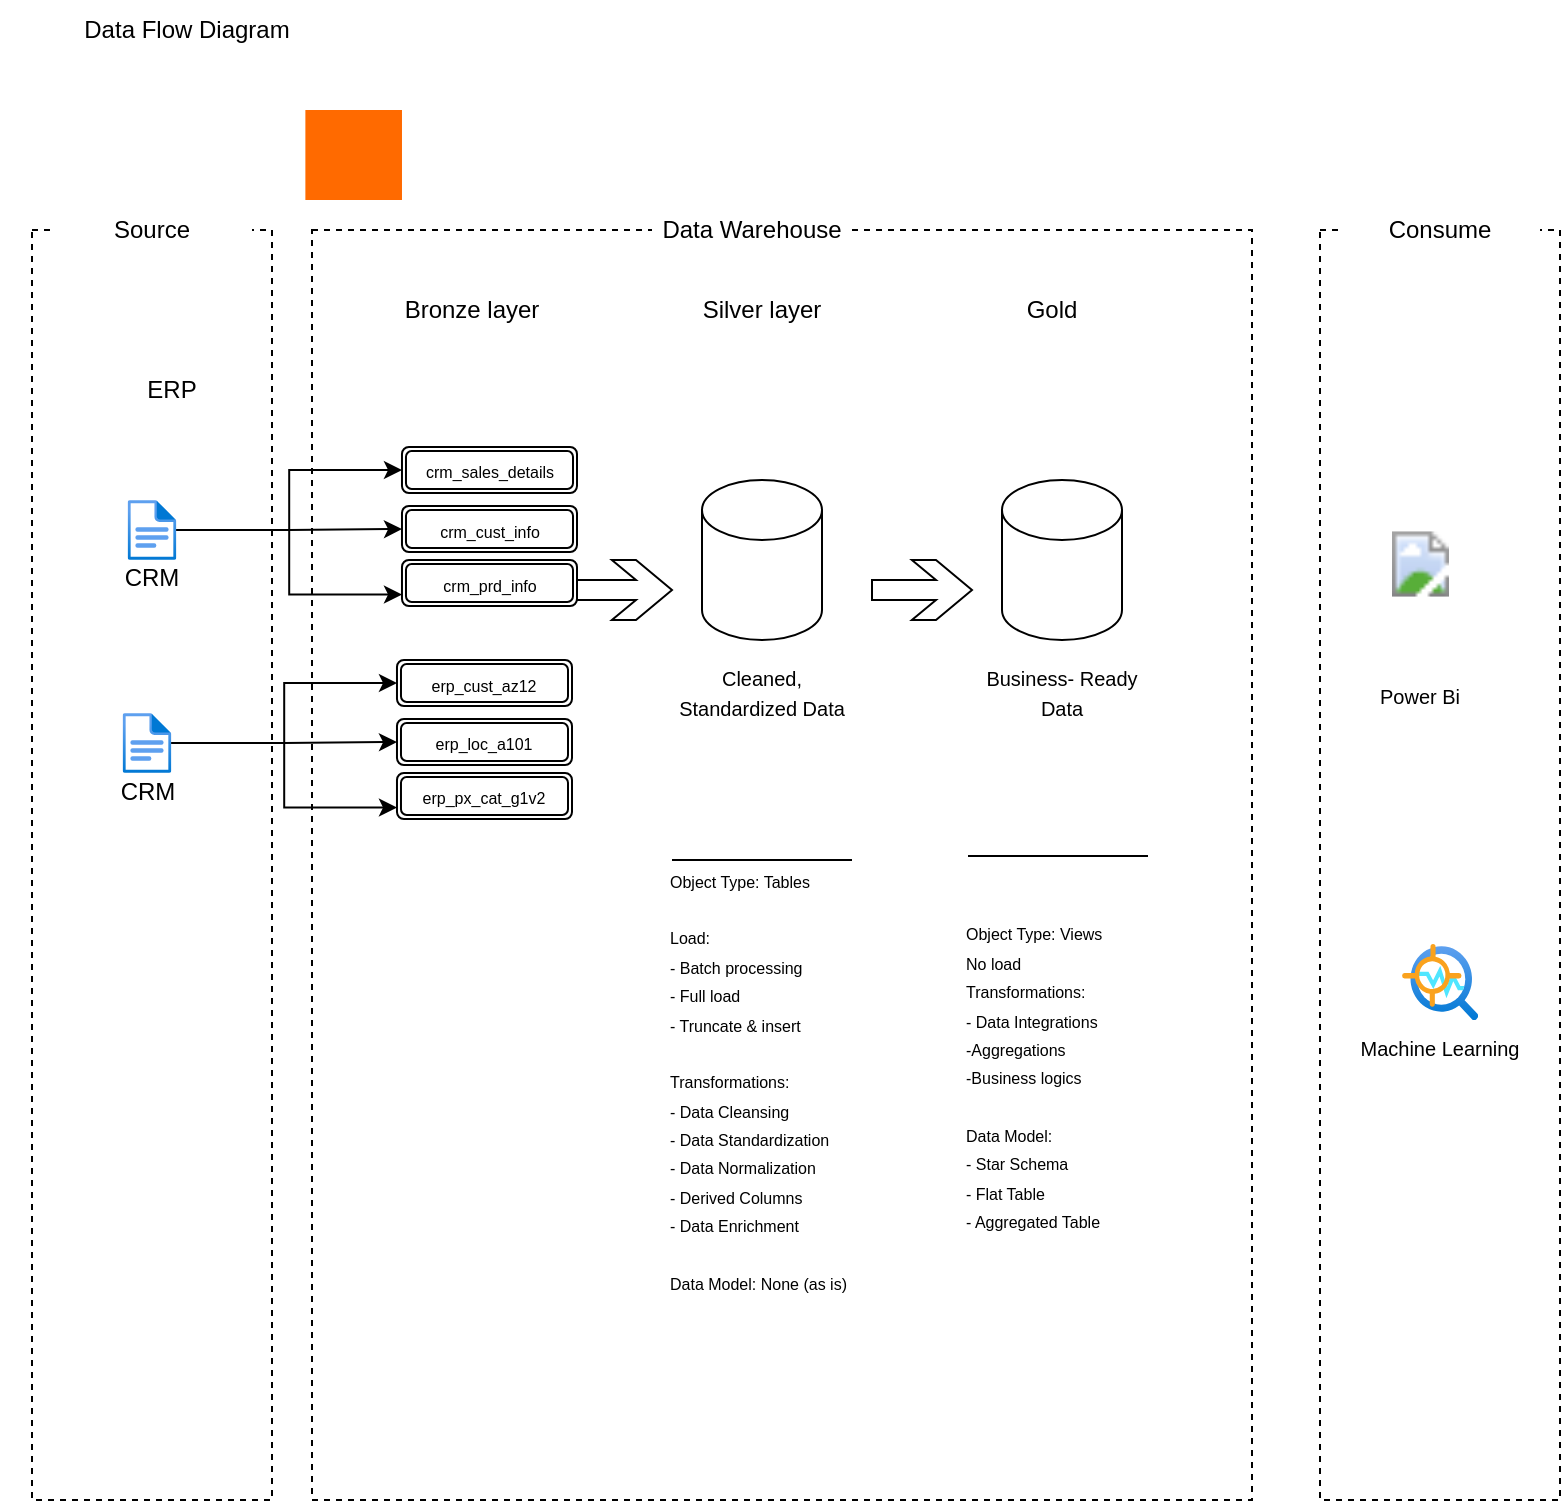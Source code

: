 <mxfile version="28.1.0">
  <diagram name="Page-1" id="9eNcNdjpe_rmlQSqDBOM">
    <mxGraphModel dx="1896" dy="839" grid="1" gridSize="10" guides="1" tooltips="1" connect="1" arrows="1" fold="1" page="1" pageScale="1" pageWidth="850" pageHeight="1100" math="0" shadow="0">
      <root>
        <mxCell id="0" />
        <mxCell id="1" parent="0" />
        <mxCell id="D_OYYlfNPROONWxUyXRz-1" value="" style="rounded=0;whiteSpace=wrap;html=1;fillColor=none;dashed=1;strokeColor=light-dark(#000000,#E6E6E6);" parent="1" vertex="1">
          <mxGeometry x="50" y="275" width="120" height="635" as="geometry" />
        </mxCell>
        <mxCell id="D_OYYlfNPROONWxUyXRz-3" value="Source" style="rounded=0;whiteSpace=wrap;html=1;strokeColor=none;fillColor=default;" parent="1" vertex="1">
          <mxGeometry x="60" y="260" width="100" height="30" as="geometry" />
        </mxCell>
        <mxCell id="D_OYYlfNPROONWxUyXRz-4" value="" style="rounded=0;whiteSpace=wrap;html=1;fillColor=none;dashed=1;strokeColor=light-dark(#000000,#E6E6E6);" parent="1" vertex="1">
          <mxGeometry x="190" y="275" width="470" height="635" as="geometry" />
        </mxCell>
        <mxCell id="D_OYYlfNPROONWxUyXRz-5" value="Data Warehouse" style="rounded=0;whiteSpace=wrap;html=1;strokeColor=none;fillColor=default;" parent="1" vertex="1">
          <mxGeometry x="360" y="260" width="100" height="30" as="geometry" />
        </mxCell>
        <mxCell id="D_OYYlfNPROONWxUyXRz-6" value="" style="rounded=0;whiteSpace=wrap;html=1;fillColor=none;dashed=1;strokeColor=light-dark(#000000,#E6E6E6);" parent="1" vertex="1">
          <mxGeometry x="694" y="275" width="120" height="635" as="geometry" />
        </mxCell>
        <mxCell id="D_OYYlfNPROONWxUyXRz-8" value="Consume" style="rounded=0;whiteSpace=wrap;html=1;strokeColor=none;fillColor=default;" parent="1" vertex="1">
          <mxGeometry x="704" y="260" width="100" height="30" as="geometry" />
        </mxCell>
        <mxCell id="D_OYYlfNPROONWxUyXRz-9" value="&lt;font style=&quot;color: light-dark(rgb(0, 0, 0), rgb(0, 0, 0));&quot;&gt;Bronze layer&lt;/font&gt;" style="rounded=0;whiteSpace=wrap;html=1;strokeColor=none;fillColor=light-dark(#FFFFFF,#FFB570);" parent="1" vertex="1">
          <mxGeometry x="220" y="300" width="100" height="30" as="geometry" />
        </mxCell>
        <mxCell id="D_OYYlfNPROONWxUyXRz-10" value="" style="rounded=0;whiteSpace=wrap;html=1;fillColor=none;dashed=1;strokeColor=light-dark(#FFFFFF,#FFB570);" parent="1" vertex="1">
          <mxGeometry x="210" y="340" width="130" height="550" as="geometry" />
        </mxCell>
        <mxCell id="D_OYYlfNPROONWxUyXRz-13" value="&lt;font style=&quot;color: light-dark(rgb(0, 0, 0), rgb(0, 0, 0));&quot;&gt;Silver layer&lt;/font&gt;" style="rounded=0;whiteSpace=wrap;html=1;strokeColor=none;fillColor=light-dark(#FFFFFF,#C9ADA7);" parent="1" vertex="1">
          <mxGeometry x="365" y="300" width="100" height="30" as="geometry" />
        </mxCell>
        <mxCell id="D_OYYlfNPROONWxUyXRz-14" value="" style="rounded=0;whiteSpace=wrap;html=1;fillColor=none;dashed=1;strokeColor=light-dark(#FFFFFF,#C9ADA7);" parent="1" vertex="1">
          <mxGeometry x="350" y="340" width="130" height="550" as="geometry" />
        </mxCell>
        <mxCell id="D_OYYlfNPROONWxUyXRz-15" value="&lt;font style=&quot;color: light-dark(rgb(0, 0, 0), rgb(0, 0, 0));&quot;&gt;Gold&lt;/font&gt;" style="rounded=0;whiteSpace=wrap;html=1;strokeColor=none;fillColor=light-dark(#FFFFFF,#FFB703);" parent="1" vertex="1">
          <mxGeometry x="510" y="300" width="100" height="30" as="geometry" />
        </mxCell>
        <mxCell id="D_OYYlfNPROONWxUyXRz-16" value="" style="rounded=0;whiteSpace=wrap;html=1;fillColor=none;dashed=1;strokeColor=light-dark(#FFFFFF,#FFB703);" parent="1" vertex="1">
          <mxGeometry x="500" y="340" width="130" height="550" as="geometry" />
        </mxCell>
        <mxCell id="D_OYYlfNPROONWxUyXRz-17" style="edgeStyle=orthogonalEdgeStyle;rounded=0;orthogonalLoop=1;jettySize=auto;html=1;exitX=0.5;exitY=1;exitDx=0;exitDy=0;" parent="1" source="D_OYYlfNPROONWxUyXRz-13" target="D_OYYlfNPROONWxUyXRz-13" edge="1">
          <mxGeometry relative="1" as="geometry" />
        </mxCell>
        <mxCell id="D_OYYlfNPROONWxUyXRz-19" value="CRM" style="rounded=0;whiteSpace=wrap;html=1;strokeColor=none;fillColor=none;" parent="1" vertex="1">
          <mxGeometry x="85" y="444" width="50" height="10" as="geometry" />
        </mxCell>
        <mxCell id="D_OYYlfNPROONWxUyXRz-21" value="ERP" style="rounded=0;whiteSpace=wrap;html=1;strokeColor=none;fillColor=none;" parent="1" vertex="1">
          <mxGeometry x="70" y="350" width="100" height="10" as="geometry" />
        </mxCell>
        <mxCell id="D_OYYlfNPROONWxUyXRz-26" value="" style="shape=cylinder3;whiteSpace=wrap;html=1;boundedLbl=1;backgroundOutline=1;size=15;strokeColor=light-dark(#000000,#C9ADA7);" parent="1" vertex="1">
          <mxGeometry x="385" y="400" width="60" height="80" as="geometry" />
        </mxCell>
        <mxCell id="D_OYYlfNPROONWxUyXRz-27" value="" style="shape=cylinder3;whiteSpace=wrap;html=1;boundedLbl=1;backgroundOutline=1;size=15;strokeColor=light-dark(#000000,#FFB703);" parent="1" vertex="1">
          <mxGeometry x="535" y="400" width="60" height="80" as="geometry" />
        </mxCell>
        <mxCell id="D_OYYlfNPROONWxUyXRz-68" style="edgeStyle=orthogonalEdgeStyle;rounded=0;orthogonalLoop=1;jettySize=auto;html=1;entryX=0;entryY=0.5;entryDx=0;entryDy=0;" parent="1" source="D_OYYlfNPROONWxUyXRz-33" target="D_OYYlfNPROONWxUyXRz-64" edge="1">
          <mxGeometry relative="1" as="geometry" />
        </mxCell>
        <mxCell id="D_OYYlfNPROONWxUyXRz-69" style="edgeStyle=orthogonalEdgeStyle;rounded=0;orthogonalLoop=1;jettySize=auto;html=1;entryX=0;entryY=0.5;entryDx=0;entryDy=0;" parent="1" source="D_OYYlfNPROONWxUyXRz-33" target="D_OYYlfNPROONWxUyXRz-66" edge="1">
          <mxGeometry relative="1" as="geometry" />
        </mxCell>
        <mxCell id="D_OYYlfNPROONWxUyXRz-70" style="edgeStyle=orthogonalEdgeStyle;rounded=0;orthogonalLoop=1;jettySize=auto;html=1;entryX=0;entryY=0.75;entryDx=0;entryDy=0;" parent="1" source="D_OYYlfNPROONWxUyXRz-33" target="D_OYYlfNPROONWxUyXRz-67" edge="1">
          <mxGeometry relative="1" as="geometry" />
        </mxCell>
        <mxCell id="D_OYYlfNPROONWxUyXRz-33" value="" style="image;aspect=fixed;html=1;points=[];align=center;fontSize=12;image=img/lib/azure2/general/File.svg;" parent="1" vertex="1">
          <mxGeometry x="97.82" y="410" width="24.35" height="30" as="geometry" />
        </mxCell>
        <mxCell id="D_OYYlfNPROONWxUyXRz-37" value="&lt;font style=&quot;font-size: 10px;&quot;&gt;Cleaned, Standardized Data&lt;/font&gt;" style="rounded=0;whiteSpace=wrap;html=1;strokeColor=none;fillColor=none;" parent="1" vertex="1">
          <mxGeometry x="365" y="502" width="100" height="8" as="geometry" />
        </mxCell>
        <mxCell id="D_OYYlfNPROONWxUyXRz-38" value="&lt;font style=&quot;font-size: 10px;&quot;&gt;Business- Ready Data&lt;/font&gt;" style="rounded=0;whiteSpace=wrap;html=1;strokeColor=none;fillColor=none;" parent="1" vertex="1">
          <mxGeometry x="515" y="502" width="100" height="8" as="geometry" />
        </mxCell>
        <mxCell id="D_OYYlfNPROONWxUyXRz-42" value="" style="html=1;shadow=0;dashed=0;align=center;verticalAlign=middle;shape=mxgraph.arrows2.sharpArrow;dy1=0.67;dx1=18;dx2=18;notch=0;" parent="1" vertex="1">
          <mxGeometry x="320" y="440" width="50" height="30" as="geometry" />
        </mxCell>
        <mxCell id="D_OYYlfNPROONWxUyXRz-43" value="" style="html=1;shadow=0;dashed=0;align=center;verticalAlign=middle;shape=mxgraph.arrows2.sharpArrow;dy1=0.67;dx1=18;dx2=18;notch=0;" parent="1" vertex="1">
          <mxGeometry x="470" y="440" width="50" height="30" as="geometry" />
        </mxCell>
        <mxCell id="D_OYYlfNPROONWxUyXRz-50" value="" style="endArrow=none;html=1;rounded=0;entryX=0.833;entryY=0.573;entryDx=0;entryDy=0;entryPerimeter=0;" parent="1" edge="1">
          <mxGeometry width="50" height="50" relative="1" as="geometry">
            <mxPoint x="370" y="590" as="sourcePoint" />
            <mxPoint x="460" y="590" as="targetPoint" />
          </mxGeometry>
        </mxCell>
        <mxCell id="D_OYYlfNPROONWxUyXRz-51" value="&lt;div&gt;&lt;span style=&quot;background-color: transparent; color: light-dark(rgb(0, 0, 0), rgb(255, 255, 255));&quot;&gt;&lt;font style=&quot;font-size: 8px;&quot;&gt;Object Type: Tables&lt;/font&gt;&lt;/span&gt;&lt;/div&gt;&lt;div&gt;&lt;span style=&quot;background-color: transparent; color: light-dark(rgb(0, 0, 0), rgb(255, 255, 255));&quot;&gt;&lt;font style=&quot;font-size: 8px;&quot;&gt;&lt;br&gt;&lt;/font&gt;&lt;/span&gt;&lt;/div&gt;&lt;div&gt;&lt;span style=&quot;background-color: transparent; color: light-dark(rgb(0, 0, 0), rgb(255, 255, 255));&quot;&gt;&lt;font style=&quot;font-size: 8px;&quot;&gt;Load:&lt;/font&gt;&lt;/span&gt;&lt;/div&gt;&lt;span style=&quot;background-color: transparent; color: light-dark(rgb(0, 0, 0), rgb(255, 255, 255));&quot;&gt;&lt;font style=&quot;font-size: 8px;&quot;&gt;- Batch processing&lt;/font&gt;&lt;/span&gt;&lt;div&gt;&lt;span style=&quot;background-color: transparent; color: light-dark(rgb(0, 0, 0), rgb(255, 255, 255));&quot;&gt;&lt;font style=&quot;font-size: 8px;&quot;&gt;- Full load&lt;/font&gt;&lt;/span&gt;&lt;/div&gt;&lt;div&gt;&lt;span style=&quot;background-color: transparent; color: light-dark(rgb(0, 0, 0), rgb(255, 255, 255));&quot;&gt;&lt;font style=&quot;font-size: 8px;&quot;&gt;- Truncate &amp;amp; insert&lt;/font&gt;&lt;/span&gt;&lt;/div&gt;&lt;div&gt;&lt;span style=&quot;background-color: transparent; color: light-dark(rgb(0, 0, 0), rgb(255, 255, 255));&quot;&gt;&lt;font style=&quot;font-size: 8px;&quot;&gt;&lt;br&gt;&lt;/font&gt;&lt;/span&gt;&lt;/div&gt;&lt;div&gt;&lt;span style=&quot;background-color: transparent; color: light-dark(rgb(0, 0, 0), rgb(255, 255, 255));&quot;&gt;&lt;font style=&quot;font-size: 8px;&quot;&gt;Transformations:&lt;/font&gt;&lt;/span&gt;&lt;/div&gt;&lt;div&gt;&lt;span style=&quot;font-size: 8px;&quot;&gt;- Data Cleansing&lt;/span&gt;&lt;/div&gt;&lt;div&gt;&lt;span style=&quot;font-size: 8px;&quot;&gt;- Data Standardization&lt;/span&gt;&lt;/div&gt;&lt;div&gt;&lt;span style=&quot;font-size: 8px;&quot;&gt;- Data Normalization&lt;/span&gt;&lt;/div&gt;&lt;div&gt;&lt;span style=&quot;font-size: 8px;&quot;&gt;- Derived Columns&lt;/span&gt;&lt;/div&gt;&lt;div&gt;&lt;span style=&quot;font-size: 8px;&quot;&gt;- Data Enrichment&lt;/span&gt;&lt;/div&gt;&lt;div&gt;&lt;span style=&quot;background-color: transparent; color: light-dark(rgb(0, 0, 0), rgb(255, 255, 255));&quot;&gt;&lt;font style=&quot;font-size: 8px;&quot;&gt;&lt;br&gt;&lt;/font&gt;&lt;/span&gt;&lt;/div&gt;&lt;div&gt;&lt;span style=&quot;background-color: transparent; color: light-dark(rgb(0, 0, 0), rgb(255, 255, 255));&quot;&gt;&lt;font style=&quot;font-size: 8px;&quot;&gt;Data Model: None (as is)&lt;/font&gt;&lt;/span&gt;&lt;/div&gt;" style="rounded=0;whiteSpace=wrap;html=1;strokeColor=none;fillColor=none;align=left;" parent="1" vertex="1">
          <mxGeometry x="367" y="670" width="110" height="60" as="geometry" />
        </mxCell>
        <mxCell id="D_OYYlfNPROONWxUyXRz-54" value="" style="endArrow=none;html=1;rounded=0;entryX=0.833;entryY=0.573;entryDx=0;entryDy=0;entryPerimeter=0;" parent="1" edge="1">
          <mxGeometry width="50" height="50" relative="1" as="geometry">
            <mxPoint x="518" y="588" as="sourcePoint" />
            <mxPoint x="608" y="588" as="targetPoint" />
          </mxGeometry>
        </mxCell>
        <mxCell id="D_OYYlfNPROONWxUyXRz-55" value="&lt;div&gt;&lt;span style=&quot;font-size: 8px;&quot;&gt;Object Type: Views&lt;/span&gt;&lt;/div&gt;&lt;div&gt;&lt;span style=&quot;font-size: 8px;&quot;&gt;No load&lt;/span&gt;&lt;/div&gt;&lt;div&gt;&lt;span style=&quot;font-size: 8px;&quot;&gt;Transformations:&lt;/span&gt;&lt;/div&gt;&lt;div&gt;&lt;span style=&quot;font-size: 8px;&quot;&gt;- Data Integrations&lt;/span&gt;&lt;/div&gt;&lt;div&gt;&lt;span style=&quot;font-size: 8px;&quot;&gt;-Aggregations&lt;/span&gt;&lt;/div&gt;&lt;div&gt;&lt;span style=&quot;font-size: 8px;&quot;&gt;-Business logics&lt;/span&gt;&lt;/div&gt;&lt;div&gt;&lt;span style=&quot;font-size: 8px;&quot;&gt;&lt;br&gt;&lt;/span&gt;&lt;/div&gt;&lt;div&gt;&lt;span style=&quot;font-size: 8px;&quot;&gt;Data Model:&lt;/span&gt;&lt;/div&gt;&lt;div&gt;&lt;span style=&quot;font-size: 8px;&quot;&gt;- Star Schema&lt;/span&gt;&lt;/div&gt;&lt;div&gt;&lt;span style=&quot;font-size: 8px;&quot;&gt;- Flat Table&lt;/span&gt;&lt;/div&gt;&lt;div&gt;&lt;span style=&quot;font-size: 8px;&quot;&gt;- Aggregated Table&lt;/span&gt;&lt;/div&gt;" style="rounded=0;whiteSpace=wrap;html=1;strokeColor=none;fillColor=none;align=left;" parent="1" vertex="1">
          <mxGeometry x="515" y="668" width="110" height="60" as="geometry" />
        </mxCell>
        <mxCell id="D_OYYlfNPROONWxUyXRz-56" value="" style="image;aspect=fixed;html=1;points=[];align=center;fontSize=12;image=img/lib/azure2/power_platform/PowerBI.svg;" parent="1" vertex="1">
          <mxGeometry x="730" y="423" width="28.5" height="38" as="geometry" />
        </mxCell>
        <mxCell id="D_OYYlfNPROONWxUyXRz-57" value="" style="image;aspect=fixed;html=1;points=[];align=center;fontSize=12;image=img/lib/azure2/ai_machine_learning/Anomaly_Detector.svg;" parent="1" vertex="1">
          <mxGeometry x="735" y="632" width="38" height="38" as="geometry" />
        </mxCell>
        <mxCell id="D_OYYlfNPROONWxUyXRz-58" value="&lt;font style=&quot;font-size: 10px;&quot;&gt;Power Bi&lt;/font&gt;" style="rounded=0;whiteSpace=wrap;html=1;strokeColor=none;fillColor=none;" parent="1" vertex="1">
          <mxGeometry x="694" y="504" width="100" height="8" as="geometry" />
        </mxCell>
        <mxCell id="D_OYYlfNPROONWxUyXRz-60" value="" style="points=[];aspect=fixed;html=1;align=center;shadow=0;dashed=0;fillColor=#FF6A00;strokeColor=none;shape=mxgraph.alibaba_cloud.mysql;" parent="1" vertex="1">
          <mxGeometry x="186.69" y="215" width="48.3" height="45" as="geometry" />
        </mxCell>
        <mxCell id="D_OYYlfNPROONWxUyXRz-61" value="&lt;font style=&quot;font-size: 10px;&quot;&gt;Machine Learning&lt;/font&gt;" style="rounded=0;whiteSpace=wrap;html=1;strokeColor=none;fillColor=none;" parent="1" vertex="1">
          <mxGeometry x="704" y="680" width="100" height="8" as="geometry" />
        </mxCell>
        <mxCell id="D_OYYlfNPROONWxUyXRz-62" value="Data Flow Diagram" style="rounded=0;whiteSpace=wrap;html=1;strokeColor=none;fillColor=default;" parent="1" vertex="1">
          <mxGeometry x="34.99" y="160" width="185.01" height="30" as="geometry" />
        </mxCell>
        <mxCell id="D_OYYlfNPROONWxUyXRz-64" value="&lt;font style=&quot;font-size: 8px;&quot;&gt;crm_sales_details&lt;/font&gt;" style="shape=ext;double=1;rounded=1;whiteSpace=wrap;html=1;" parent="1" vertex="1">
          <mxGeometry x="234.99" y="383.5" width="87.51" height="23" as="geometry" />
        </mxCell>
        <mxCell id="D_OYYlfNPROONWxUyXRz-66" value="&lt;font style=&quot;font-size: 8px;&quot;&gt;crm_cust_info&lt;/font&gt;" style="shape=ext;double=1;rounded=1;whiteSpace=wrap;html=1;" parent="1" vertex="1">
          <mxGeometry x="234.99" y="413" width="87.51" height="23" as="geometry" />
        </mxCell>
        <mxCell id="D_OYYlfNPROONWxUyXRz-67" value="&lt;font style=&quot;font-size: 8px;&quot;&gt;crm_prd_info&lt;/font&gt;" style="shape=ext;double=1;rounded=1;whiteSpace=wrap;html=1;" parent="1" vertex="1">
          <mxGeometry x="234.99" y="440" width="87.51" height="23" as="geometry" />
        </mxCell>
        <mxCell id="D_OYYlfNPROONWxUyXRz-76" value="CRM" style="rounded=0;whiteSpace=wrap;html=1;strokeColor=none;fillColor=none;" parent="1" vertex="1">
          <mxGeometry x="82.5" y="550.5" width="50" height="10" as="geometry" />
        </mxCell>
        <mxCell id="D_OYYlfNPROONWxUyXRz-77" style="edgeStyle=orthogonalEdgeStyle;rounded=0;orthogonalLoop=1;jettySize=auto;html=1;entryX=0;entryY=0.5;entryDx=0;entryDy=0;" parent="1" source="D_OYYlfNPROONWxUyXRz-80" target="D_OYYlfNPROONWxUyXRz-81" edge="1">
          <mxGeometry relative="1" as="geometry" />
        </mxCell>
        <mxCell id="D_OYYlfNPROONWxUyXRz-78" style="edgeStyle=orthogonalEdgeStyle;rounded=0;orthogonalLoop=1;jettySize=auto;html=1;entryX=0;entryY=0.5;entryDx=0;entryDy=0;" parent="1" source="D_OYYlfNPROONWxUyXRz-80" target="D_OYYlfNPROONWxUyXRz-82" edge="1">
          <mxGeometry relative="1" as="geometry" />
        </mxCell>
        <mxCell id="D_OYYlfNPROONWxUyXRz-79" style="edgeStyle=orthogonalEdgeStyle;rounded=0;orthogonalLoop=1;jettySize=auto;html=1;entryX=0;entryY=0.75;entryDx=0;entryDy=0;" parent="1" source="D_OYYlfNPROONWxUyXRz-80" target="D_OYYlfNPROONWxUyXRz-83" edge="1">
          <mxGeometry relative="1" as="geometry" />
        </mxCell>
        <mxCell id="D_OYYlfNPROONWxUyXRz-80" value="" style="image;aspect=fixed;html=1;points=[];align=center;fontSize=12;image=img/lib/azure2/general/File.svg;" parent="1" vertex="1">
          <mxGeometry x="95.32" y="516.5" width="24.35" height="30" as="geometry" />
        </mxCell>
        <mxCell id="D_OYYlfNPROONWxUyXRz-81" value="&lt;font style=&quot;font-size: 8px;&quot;&gt;erp_cust_az12&lt;/font&gt;" style="shape=ext;double=1;rounded=1;whiteSpace=wrap;html=1;" parent="1" vertex="1">
          <mxGeometry x="232.49" y="490" width="87.51" height="23" as="geometry" />
        </mxCell>
        <mxCell id="D_OYYlfNPROONWxUyXRz-82" value="&lt;font style=&quot;font-size: 8px;&quot;&gt;erp_loc_a101&lt;/font&gt;" style="shape=ext;double=1;rounded=1;whiteSpace=wrap;html=1;" parent="1" vertex="1">
          <mxGeometry x="232.49" y="519.5" width="87.51" height="23" as="geometry" />
        </mxCell>
        <mxCell id="D_OYYlfNPROONWxUyXRz-83" value="&lt;font style=&quot;font-size: 8px;&quot;&gt;erp_px_cat_g1v2&lt;/font&gt;" style="shape=ext;double=1;rounded=1;whiteSpace=wrap;html=1;" parent="1" vertex="1">
          <mxGeometry x="232.49" y="546.5" width="87.51" height="23" as="geometry" />
        </mxCell>
      </root>
    </mxGraphModel>
  </diagram>
</mxfile>
